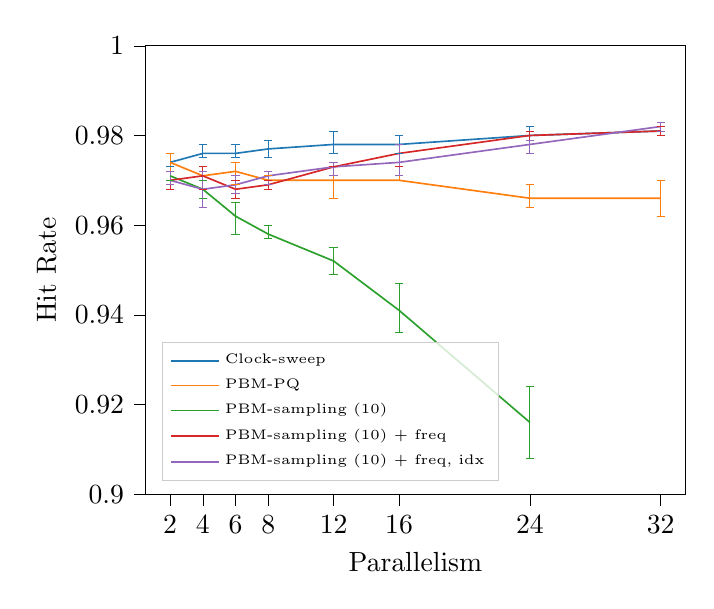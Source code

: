 % This file was created with tikzplotlib v0.10.1.
\begin{tikzpicture}

\definecolor{crimson2143940}{RGB}{214,39,40}
\definecolor{darkgray176}{RGB}{176,176,176}
\definecolor{darkorange25512714}{RGB}{255,127,14}
\definecolor{forestgreen4416044}{RGB}{44,160,44}
\definecolor{lightgray204}{RGB}{204,204,204}
\definecolor{mediumpurple148103189}{RGB}{148,103,189}
\definecolor{steelblue31119180}{RGB}{31,119,180}

\begin{axis}[
legend cell align={left},
legend style={
  font=\tiny,
  fill opacity=0.8,
  draw opacity=1,
  text opacity=1,
  at={(0.03,0.03)},
  anchor=south west,
  draw=lightgray204
},
tick align=outside,
tick pos=left,
%title={Hit rate vs parallelism - Sequential index scans},
x grid style={darkgray176},
xlabel={Parallelism},
xtick=data,
xmin=0.5, xmax=33.5,
xtick style={color=black},
y grid style={darkgray176},
ylabel={Hit Rate},
ymin=0.9, ymax=1,
ytick style={color=black}
]
\path [draw=steelblue31119180, line width=0.3px]
(axis cs:2,0.973)
--(axis cs:2,0.976);

\path [draw=steelblue31119180, line width=0.3px]
(axis cs:4,0.975)
--(axis cs:4,0.978);

\path [draw=steelblue31119180, line width=0.3px]
(axis cs:6,0.975)
--(axis cs:6,0.978);

\path [draw=steelblue31119180, line width=0.3px]
(axis cs:8,0.975)
--(axis cs:8,0.979);

\path [draw=steelblue31119180, line width=0.3px]
(axis cs:12,0.976)
--(axis cs:12,0.981);

\path [draw=steelblue31119180, line width=0.3px]
(axis cs:16,0.976)
--(axis cs:16,0.98);

\path [draw=steelblue31119180, line width=0.3px]
(axis cs:24,0.979)
--(axis cs:24,0.982);

\path [draw=steelblue31119180, line width=0.3px]
(axis cs:32,0.98)
--(axis cs:32,0.983);

\addplot [line width=0.3px, steelblue31119180, mark=-, mark size=1.5, mark options={solid}, only marks, forget plot]
table {%
2 0.973
4 0.975
6 0.975
8 0.975
12 0.976
16 0.976
24 0.979
32 0.98
};
\addplot [line width=0.3px, steelblue31119180, mark=-, mark size=1.5, mark options={solid}, only marks, forget plot]
table {%
2 0.976
4 0.978
6 0.978
8 0.979
12 0.981
16 0.98
24 0.982
32 0.983
};
\path [draw=darkorange25512714, line width=0.3px]
(axis cs:2,0.972)
--(axis cs:2,0.976);

\path [draw=darkorange25512714, line width=0.3px]
(axis cs:4,0.968)
--(axis cs:4,0.973);

\path [draw=darkorange25512714, line width=0.3px]
(axis cs:6,0.969)
--(axis cs:6,0.974);

\path [draw=darkorange25512714, line width=0.3px]
(axis cs:8,0.969)
--(axis cs:8,0.971);

\path [draw=darkorange25512714, line width=0.3px]
(axis cs:12,0.966)
--(axis cs:12,0.973);

\path [draw=darkorange25512714, line width=0.3px]
(axis cs:16,0.97)
--(axis cs:16,0.971);

\path [draw=darkorange25512714, line width=0.3px]
(axis cs:24,0.964)
--(axis cs:24,0.969);

\path [draw=darkorange25512714, line width=0.3px]
(axis cs:32,0.962)
--(axis cs:32,0.97);

\addplot [line width=0.3px, darkorange25512714, mark=-, mark size=1.5, mark options={solid}, only marks, forget plot]
table {%
2 0.972
4 0.968
6 0.969
8 0.969
12 0.966
16 0.97
24 0.964
32 0.962
};
\addplot [line width=0.3px, darkorange25512714, mark=-, mark size=1.5, mark options={solid}, only marks, forget plot]
table {%
2 0.976
4 0.973
6 0.974
8 0.971
12 0.973
16 0.971
24 0.969
32 0.97
};
\path [draw=forestgreen4416044, line width=0.3px]
(axis cs:2,0.97)
--(axis cs:2,0.972);

\path [draw=forestgreen4416044, line width=0.3px]
(axis cs:4,0.966)
--(axis cs:4,0.97);

\path [draw=forestgreen4416044, line width=0.3px]
(axis cs:6,0.958)
--(axis cs:6,0.965);

\path [draw=forestgreen4416044, line width=0.3px]
(axis cs:8,0.957)
--(axis cs:8,0.96);

\path [draw=forestgreen4416044, line width=0.3px]
(axis cs:12,0.949)
--(axis cs:12,0.955);

\path [draw=forestgreen4416044, line width=0.3px]
(axis cs:16,0.936)
--(axis cs:16,0.947);

\path [draw=forestgreen4416044, line width=0.3px]
(axis cs:24,0.908)
--(axis cs:24,0.924);

\addplot [line width=0.3px, forestgreen4416044, mark=-, mark size=1.5, mark options={solid}, only marks, forget plot]
table {%
2 0.97
4 0.966
6 0.958
8 0.957
12 0.949
16 0.936
24 0.908
};
\addplot [line width=0.3px, forestgreen4416044, mark=-, mark size=1.5, mark options={solid}, only marks, forget plot]
table {%
2 0.972
4 0.97
6 0.965
8 0.96
12 0.955
16 0.947
24 0.924
};
\path [draw=crimson2143940, line width=0.3px]
(axis cs:2,0.968)
--(axis cs:2,0.972);

\path [draw=crimson2143940, line width=0.3px]
(axis cs:4,0.968)
--(axis cs:4,0.973);

\path [draw=crimson2143940, line width=0.3px]
(axis cs:6,0.966)
--(axis cs:6,0.97);

\path [draw=crimson2143940, line width=0.3px]
(axis cs:8,0.968)
--(axis cs:8,0.97);

\path [draw=crimson2143940, line width=0.3px]
(axis cs:12,0.973)
--(axis cs:12,0.974);

\path [draw=crimson2143940, line width=0.3px]
(axis cs:16,0.973)
--(axis cs:16,0.978);

\path [draw=crimson2143940, line width=0.3px]
(axis cs:24,0.979)
--(axis cs:24,0.981);

\path [draw=crimson2143940, line width=0.3px]
(axis cs:32,0.98)
--(axis cs:32,0.982);

\addplot [line width=0.3px, crimson2143940, mark=-, mark size=1.5, mark options={solid}, only marks, forget plot]
table {%
2 0.968
4 0.968
6 0.966
8 0.968
12 0.973
16 0.973
24 0.979
32 0.98
};
\addplot [line width=0.3px, crimson2143940, mark=-, mark size=1.5, mark options={solid}, only marks, forget plot]
table {%
2 0.972
4 0.973
6 0.97
8 0.97
12 0.974
16 0.978
24 0.981
32 0.982
};
\path [draw=mediumpurple148103189, line width=0.3px]
(axis cs:2,0.969)
--(axis cs:2,0.972);

\path [draw=mediumpurple148103189, line width=0.3px]
(axis cs:4,0.964)
--(axis cs:4,0.972);

\path [draw=mediumpurple148103189, line width=0.3px]
(axis cs:6,0.967)
--(axis cs:6,0.971);

\path [draw=mediumpurple148103189, line width=0.3px]
(axis cs:8,0.969)
--(axis cs:8,0.972);

\path [draw=mediumpurple148103189, line width=0.3px]
(axis cs:12,0.971)
--(axis cs:12,0.974);

\path [draw=mediumpurple148103189, line width=0.3px]
(axis cs:16,0.971)
--(axis cs:16,0.978);

\path [draw=mediumpurple148103189, line width=0.3px]
(axis cs:24,0.976)
--(axis cs:24,0.979);

\path [draw=mediumpurple148103189, line width=0.3px]
(axis cs:32,0.981)
--(axis cs:32,0.983);

\addplot [line width=0.3px, mediumpurple148103189, mark=-, mark size=1.5, mark options={solid}, only marks, forget plot]
table {%
2 0.969
4 0.964
6 0.967
8 0.969
12 0.971
16 0.971
24 0.976
32 0.981
};
\addplot [line width=0.3px, mediumpurple148103189, mark=-, mark size=1.5, mark options={solid}, only marks, forget plot]
table {%
2 0.972
4 0.972
6 0.971
8 0.972
12 0.974
16 0.978
24 0.979
32 0.983
};
\addplot [semithick, steelblue31119180]
table {%
2 0.974
4 0.976
6 0.976
8 0.977
12 0.978
16 0.978
24 0.98
32 0.981
};
\addlegendentry{Clock-sweep}
\addplot [semithick, darkorange25512714]
table {%
2 0.974
4 0.971
6 0.972
8 0.97
12 0.97
16 0.97
24 0.966
32 0.966
};
\addlegendentry{PBM-PQ}
\addplot [semithick, forestgreen4416044]
table {%
2 0.971
4 0.968
6 0.962
8 0.958
12 0.952
16 0.941
24 0.916
};
\addlegendentry{PBM-sampling (10)}
\addplot [semithick, crimson2143940]
table {%
2 0.97
4 0.971
6 0.968
8 0.969
12 0.973
16 0.976
24 0.98
32 0.981
};
\addlegendentry{PBM-sampling (10) + freq}
\addplot [semithick, mediumpurple148103189]
table {%
2 0.97
4 0.968
6 0.969
8 0.971
12 0.973
16 0.974
24 0.978
32 0.982
};
\addlegendentry{PBM-sampling (10) + freq, idx}
\end{axis}

\end{tikzpicture}
